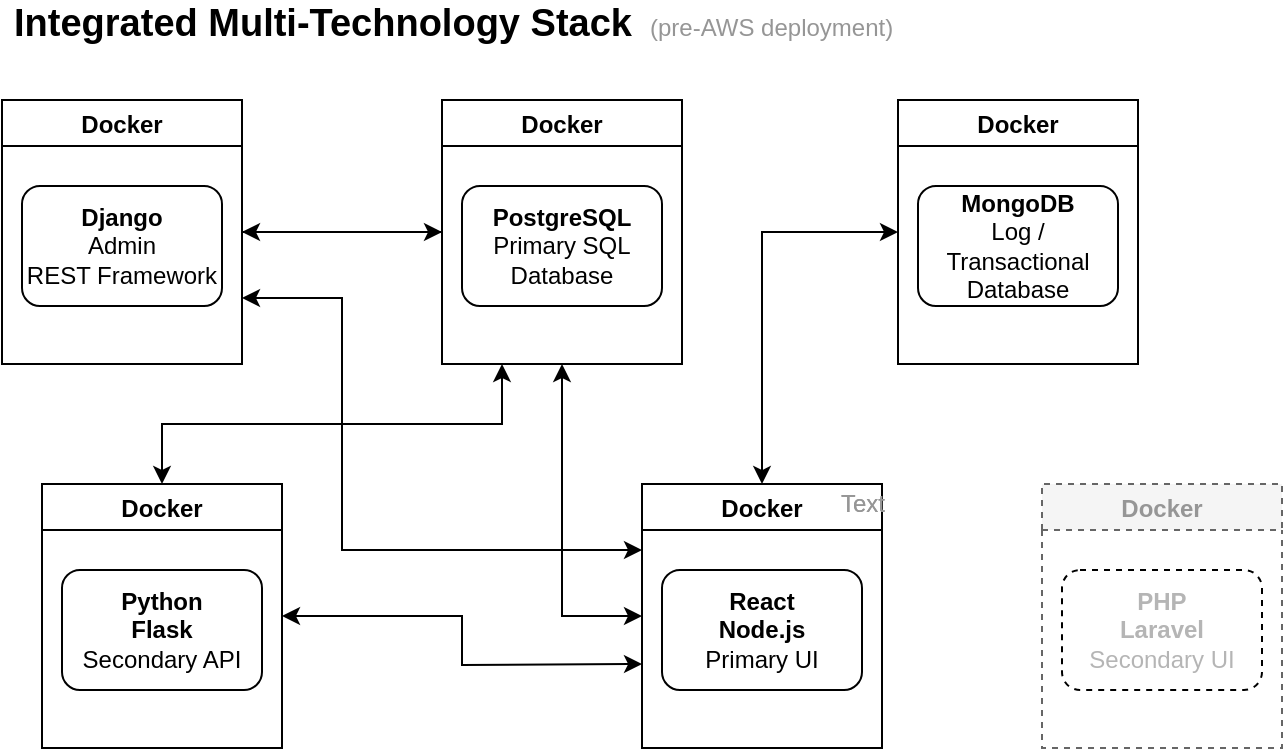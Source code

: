 <mxfile version="13.6.2" type="device"><diagram id="Ht1M8jgEwFfnCIfOTk4-" name="Page-1"><mxGraphModel dx="1106" dy="774" grid="1" gridSize="10" guides="1" tooltips="1" connect="1" arrows="1" fold="1" page="1" pageScale="1" pageWidth="1169" pageHeight="827" math="0" shadow="0"><root><mxCell id="0"/><mxCell id="1" parent="0"/><mxCell id="_pmPiUgJ6y6Pb63w1gMh-16" style="edgeStyle=orthogonalEdgeStyle;rounded=0;orthogonalLoop=1;jettySize=auto;html=1;entryX=1;entryY=0.5;entryDx=0;entryDy=0;" edge="1" parent="1" source="_pmPiUgJ6y6Pb63w1gMh-4" target="_pmPiUgJ6y6Pb63w1gMh-5"><mxGeometry relative="1" as="geometry"/></mxCell><mxCell id="_pmPiUgJ6y6Pb63w1gMh-18" style="edgeStyle=orthogonalEdgeStyle;rounded=0;orthogonalLoop=1;jettySize=auto;html=1;entryX=0;entryY=0.5;entryDx=0;entryDy=0;startArrow=classic;startFill=1;" edge="1" parent="1" source="_pmPiUgJ6y6Pb63w1gMh-4" target="_pmPiUgJ6y6Pb63w1gMh-7"><mxGeometry relative="1" as="geometry"><Array as="points"><mxPoint x="340" y="210"/></Array></mxGeometry></mxCell><mxCell id="_pmPiUgJ6y6Pb63w1gMh-19" style="edgeStyle=orthogonalEdgeStyle;rounded=0;orthogonalLoop=1;jettySize=auto;html=1;exitX=0.25;exitY=1;exitDx=0;exitDy=0;entryX=0.5;entryY=0;entryDx=0;entryDy=0;startArrow=classic;startFill=1;" edge="1" parent="1" source="_pmPiUgJ6y6Pb63w1gMh-4" target="_pmPiUgJ6y6Pb63w1gMh-12"><mxGeometry relative="1" as="geometry"><mxPoint x="310" y="210" as="targetPoint"/></mxGeometry></mxCell><mxCell id="_pmPiUgJ6y6Pb63w1gMh-4" value="Docker" style="swimlane;" vertex="1" parent="1"><mxGeometry x="280" y="78" width="120" height="132" as="geometry"/></mxCell><mxCell id="_pmPiUgJ6y6Pb63w1gMh-9" value="&lt;b&gt;PostgreSQL&lt;/b&gt;&lt;br&gt;Primary SQL&lt;br&gt;Database" style="rounded=1;whiteSpace=wrap;html=1;" vertex="1" parent="_pmPiUgJ6y6Pb63w1gMh-4"><mxGeometry x="10" y="43" width="100" height="60" as="geometry"/></mxCell><mxCell id="_pmPiUgJ6y6Pb63w1gMh-17" style="edgeStyle=orthogonalEdgeStyle;rounded=0;orthogonalLoop=1;jettySize=auto;html=1;" edge="1" parent="1" source="_pmPiUgJ6y6Pb63w1gMh-5"><mxGeometry relative="1" as="geometry"><mxPoint x="280" y="144" as="targetPoint"/><Array as="points"><mxPoint x="230" y="144"/><mxPoint x="230" y="144"/></Array></mxGeometry></mxCell><mxCell id="_pmPiUgJ6y6Pb63w1gMh-24" style="edgeStyle=orthogonalEdgeStyle;rounded=0;orthogonalLoop=1;jettySize=auto;html=1;exitX=1;exitY=0.75;exitDx=0;exitDy=0;entryX=0;entryY=0.25;entryDx=0;entryDy=0;startArrow=classic;startFill=1;fontColor=#969696;" edge="1" parent="1" source="_pmPiUgJ6y6Pb63w1gMh-5" target="_pmPiUgJ6y6Pb63w1gMh-7"><mxGeometry relative="1" as="geometry"><Array as="points"><mxPoint x="230" y="177"/><mxPoint x="230" y="303"/></Array></mxGeometry></mxCell><mxCell id="_pmPiUgJ6y6Pb63w1gMh-5" value="Docker" style="swimlane;" vertex="1" parent="1"><mxGeometry x="60" y="78" width="120" height="132" as="geometry"/></mxCell><mxCell id="_pmPiUgJ6y6Pb63w1gMh-3" value="&lt;b&gt;Django&lt;/b&gt;&lt;br&gt;Admin&lt;br&gt;REST Framework" style="rounded=1;whiteSpace=wrap;html=1;" vertex="1" parent="_pmPiUgJ6y6Pb63w1gMh-5"><mxGeometry x="10" y="43" width="100" height="60" as="geometry"/></mxCell><mxCell id="_pmPiUgJ6y6Pb63w1gMh-7" value="Docker" style="swimlane;" vertex="1" parent="1"><mxGeometry x="380" y="270" width="120" height="132" as="geometry"/></mxCell><mxCell id="_pmPiUgJ6y6Pb63w1gMh-8" value="&lt;b&gt;React&lt;/b&gt;&lt;br&gt;&lt;b&gt;Node.js&lt;/b&gt;&lt;br&gt;Primary UI" style="rounded=1;whiteSpace=wrap;html=1;" vertex="1" parent="_pmPiUgJ6y6Pb63w1gMh-7"><mxGeometry x="10" y="43" width="100" height="60" as="geometry"/></mxCell><mxCell id="_pmPiUgJ6y6Pb63w1gMh-10" value="Docker" style="swimlane;" vertex="1" parent="1"><mxGeometry x="508" y="78" width="120" height="132" as="geometry"/></mxCell><mxCell id="_pmPiUgJ6y6Pb63w1gMh-11" value="&lt;b&gt;MongoDB&lt;/b&gt;&lt;br&gt;Log / Transactional Database" style="rounded=1;whiteSpace=wrap;html=1;" vertex="1" parent="_pmPiUgJ6y6Pb63w1gMh-10"><mxGeometry x="10" y="43" width="100" height="60" as="geometry"/></mxCell><mxCell id="_pmPiUgJ6y6Pb63w1gMh-20" style="edgeStyle=orthogonalEdgeStyle;rounded=0;orthogonalLoop=1;jettySize=auto;html=1;startArrow=classic;startFill=1;" edge="1" parent="1" source="_pmPiUgJ6y6Pb63w1gMh-12"><mxGeometry relative="1" as="geometry"><mxPoint x="380" y="360" as="targetPoint"/></mxGeometry></mxCell><mxCell id="_pmPiUgJ6y6Pb63w1gMh-12" value="Docker" style="swimlane;" vertex="1" parent="1"><mxGeometry x="80" y="270" width="120" height="132" as="geometry"/></mxCell><mxCell id="_pmPiUgJ6y6Pb63w1gMh-13" value="&lt;b&gt;Python&lt;/b&gt;&lt;br&gt;&lt;b&gt;Flask&lt;/b&gt;&lt;br&gt;Secondary API" style="rounded=1;whiteSpace=wrap;html=1;" vertex="1" parent="_pmPiUgJ6y6Pb63w1gMh-12"><mxGeometry x="10" y="43" width="100" height="60" as="geometry"/></mxCell><mxCell id="_pmPiUgJ6y6Pb63w1gMh-21" style="edgeStyle=orthogonalEdgeStyle;rounded=0;orthogonalLoop=1;jettySize=auto;html=1;entryX=0.5;entryY=0;entryDx=0;entryDy=0;startArrow=classic;startFill=1;exitX=0;exitY=0.5;exitDx=0;exitDy=0;" edge="1" parent="1" source="_pmPiUgJ6y6Pb63w1gMh-10" target="_pmPiUgJ6y6Pb63w1gMh-7"><mxGeometry relative="1" as="geometry"><mxPoint x="540" y="210" as="sourcePoint"/></mxGeometry></mxCell><mxCell id="_pmPiUgJ6y6Pb63w1gMh-22" value="Docker" style="swimlane;fillColor=#f5f5f5;strokeColor=#666666;dashed=1;fontColor=#969696;" vertex="1" parent="1"><mxGeometry x="580" y="270" width="120" height="132" as="geometry"/></mxCell><mxCell id="_pmPiUgJ6y6Pb63w1gMh-23" value="&lt;font color=&quot;#b5b5b5&quot;&gt;&lt;b&gt;PHP&lt;/b&gt;&lt;br&gt;&lt;b&gt;Laravel&lt;/b&gt;&lt;br&gt;Secondary UI&lt;/font&gt;" style="rounded=1;whiteSpace=wrap;html=1;dashed=1;" vertex="1" parent="_pmPiUgJ6y6Pb63w1gMh-22"><mxGeometry x="10" y="43" width="100" height="60" as="geometry"/></mxCell><mxCell id="_pmPiUgJ6y6Pb63w1gMh-25" value="Text" style="text;html=1;resizable=0;autosize=1;align=center;verticalAlign=middle;points=[];fillColor=none;strokeColor=none;rounded=0;dashed=1;fontColor=#969696;" vertex="1" parent="1"><mxGeometry x="470" y="270" width="40" height="20" as="geometry"/></mxCell><mxCell id="_pmPiUgJ6y6Pb63w1gMh-26" value="Text" style="text;html=1;resizable=0;autosize=1;align=center;verticalAlign=middle;points=[];fillColor=none;strokeColor=none;rounded=0;dashed=1;fontColor=#969696;" vertex="1" parent="1"><mxGeometry x="470" y="270" width="40" height="20" as="geometry"/></mxCell><mxCell id="_pmPiUgJ6y6Pb63w1gMh-27" value="&lt;b&gt;&lt;font style=&quot;font-size: 19px&quot; color=&quot;#000000&quot;&gt;Integrated Multi-Technology Stack&lt;/font&gt;&lt;/b&gt;" style="text;html=1;align=center;verticalAlign=middle;resizable=0;points=[];autosize=1;fontColor=#969696;" vertex="1" parent="1"><mxGeometry x="60" y="30" width="320" height="20" as="geometry"/></mxCell><mxCell id="_pmPiUgJ6y6Pb63w1gMh-28" value="(pre-AWS deployment)" style="text;html=1;align=left;verticalAlign=middle;resizable=0;points=[];autosize=1;fontColor=#969696;" vertex="1" parent="1"><mxGeometry x="382" y="32" width="140" height="20" as="geometry"/></mxCell></root></mxGraphModel></diagram></mxfile>